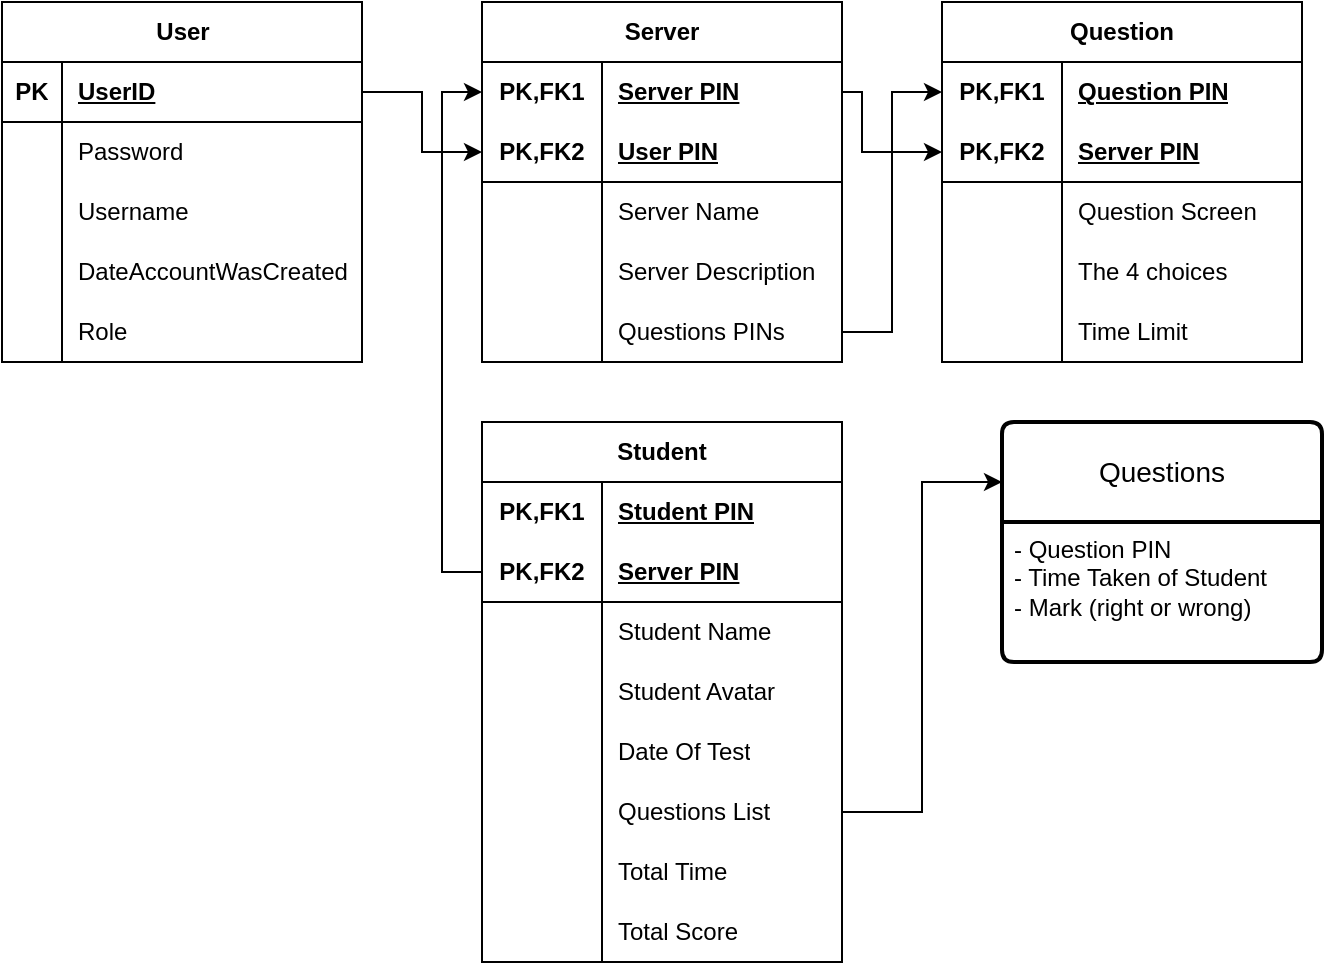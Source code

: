 <mxfile version="24.4.8" type="device">
  <diagram name="Page-1" id="FfyK7oZGWtfOumc9gwiQ">
    <mxGraphModel dx="820" dy="623" grid="1" gridSize="10" guides="1" tooltips="1" connect="1" arrows="1" fold="1" page="1" pageScale="1" pageWidth="850" pageHeight="1100" math="0" shadow="0">
      <root>
        <mxCell id="0" />
        <mxCell id="1" parent="0" />
        <mxCell id="800ZWJCJ52RKNnR1_-by-1" value="User" style="shape=table;startSize=30;container=1;collapsible=1;childLayout=tableLayout;fixedRows=1;rowLines=0;fontStyle=1;align=center;resizeLast=1;html=1;" vertex="1" parent="1">
          <mxGeometry x="60" y="230" width="180" height="180" as="geometry">
            <mxRectangle x="60" y="230" width="70" height="30" as="alternateBounds" />
          </mxGeometry>
        </mxCell>
        <mxCell id="800ZWJCJ52RKNnR1_-by-2" value="" style="shape=tableRow;horizontal=0;startSize=0;swimlaneHead=0;swimlaneBody=0;fillColor=none;collapsible=0;dropTarget=0;points=[[0,0.5],[1,0.5]];portConstraint=eastwest;top=0;left=0;right=0;bottom=1;" vertex="1" parent="800ZWJCJ52RKNnR1_-by-1">
          <mxGeometry y="30" width="180" height="30" as="geometry" />
        </mxCell>
        <mxCell id="800ZWJCJ52RKNnR1_-by-3" value="PK" style="shape=partialRectangle;connectable=0;fillColor=none;top=0;left=0;bottom=0;right=0;fontStyle=1;overflow=hidden;whiteSpace=wrap;html=1;" vertex="1" parent="800ZWJCJ52RKNnR1_-by-2">
          <mxGeometry width="30" height="30" as="geometry">
            <mxRectangle width="30" height="30" as="alternateBounds" />
          </mxGeometry>
        </mxCell>
        <mxCell id="800ZWJCJ52RKNnR1_-by-4" value="UserID" style="shape=partialRectangle;connectable=0;fillColor=none;top=0;left=0;bottom=0;right=0;align=left;spacingLeft=6;fontStyle=5;overflow=hidden;whiteSpace=wrap;html=1;" vertex="1" parent="800ZWJCJ52RKNnR1_-by-2">
          <mxGeometry x="30" width="150" height="30" as="geometry">
            <mxRectangle width="150" height="30" as="alternateBounds" />
          </mxGeometry>
        </mxCell>
        <mxCell id="800ZWJCJ52RKNnR1_-by-5" value="" style="shape=tableRow;horizontal=0;startSize=0;swimlaneHead=0;swimlaneBody=0;fillColor=none;collapsible=0;dropTarget=0;points=[[0,0.5],[1,0.5]];portConstraint=eastwest;top=0;left=0;right=0;bottom=0;" vertex="1" parent="800ZWJCJ52RKNnR1_-by-1">
          <mxGeometry y="60" width="180" height="30" as="geometry" />
        </mxCell>
        <mxCell id="800ZWJCJ52RKNnR1_-by-6" value="" style="shape=partialRectangle;connectable=0;fillColor=none;top=0;left=0;bottom=0;right=0;editable=1;overflow=hidden;whiteSpace=wrap;html=1;" vertex="1" parent="800ZWJCJ52RKNnR1_-by-5">
          <mxGeometry width="30" height="30" as="geometry">
            <mxRectangle width="30" height="30" as="alternateBounds" />
          </mxGeometry>
        </mxCell>
        <mxCell id="800ZWJCJ52RKNnR1_-by-7" value="Password" style="shape=partialRectangle;connectable=0;fillColor=none;top=0;left=0;bottom=0;right=0;align=left;spacingLeft=6;overflow=hidden;whiteSpace=wrap;html=1;" vertex="1" parent="800ZWJCJ52RKNnR1_-by-5">
          <mxGeometry x="30" width="150" height="30" as="geometry">
            <mxRectangle width="150" height="30" as="alternateBounds" />
          </mxGeometry>
        </mxCell>
        <mxCell id="800ZWJCJ52RKNnR1_-by-8" value="" style="shape=tableRow;horizontal=0;startSize=0;swimlaneHead=0;swimlaneBody=0;fillColor=none;collapsible=0;dropTarget=0;points=[[0,0.5],[1,0.5]];portConstraint=eastwest;top=0;left=0;right=0;bottom=0;" vertex="1" parent="800ZWJCJ52RKNnR1_-by-1">
          <mxGeometry y="90" width="180" height="30" as="geometry" />
        </mxCell>
        <mxCell id="800ZWJCJ52RKNnR1_-by-9" value="" style="shape=partialRectangle;connectable=0;fillColor=none;top=0;left=0;bottom=0;right=0;editable=1;overflow=hidden;whiteSpace=wrap;html=1;" vertex="1" parent="800ZWJCJ52RKNnR1_-by-8">
          <mxGeometry width="30" height="30" as="geometry">
            <mxRectangle width="30" height="30" as="alternateBounds" />
          </mxGeometry>
        </mxCell>
        <mxCell id="800ZWJCJ52RKNnR1_-by-10" value="Username" style="shape=partialRectangle;connectable=0;fillColor=none;top=0;left=0;bottom=0;right=0;align=left;spacingLeft=6;overflow=hidden;whiteSpace=wrap;html=1;" vertex="1" parent="800ZWJCJ52RKNnR1_-by-8">
          <mxGeometry x="30" width="150" height="30" as="geometry">
            <mxRectangle width="150" height="30" as="alternateBounds" />
          </mxGeometry>
        </mxCell>
        <mxCell id="800ZWJCJ52RKNnR1_-by-11" value="" style="shape=tableRow;horizontal=0;startSize=0;swimlaneHead=0;swimlaneBody=0;fillColor=none;collapsible=0;dropTarget=0;points=[[0,0.5],[1,0.5]];portConstraint=eastwest;top=0;left=0;right=0;bottom=0;" vertex="1" parent="800ZWJCJ52RKNnR1_-by-1">
          <mxGeometry y="120" width="180" height="30" as="geometry" />
        </mxCell>
        <mxCell id="800ZWJCJ52RKNnR1_-by-12" value="" style="shape=partialRectangle;connectable=0;fillColor=none;top=0;left=0;bottom=0;right=0;editable=1;overflow=hidden;whiteSpace=wrap;html=1;" vertex="1" parent="800ZWJCJ52RKNnR1_-by-11">
          <mxGeometry width="30" height="30" as="geometry">
            <mxRectangle width="30" height="30" as="alternateBounds" />
          </mxGeometry>
        </mxCell>
        <mxCell id="800ZWJCJ52RKNnR1_-by-13" value="DateAccountWasCreated" style="shape=partialRectangle;connectable=0;fillColor=none;top=0;left=0;bottom=0;right=0;align=left;spacingLeft=6;overflow=hidden;whiteSpace=wrap;html=1;" vertex="1" parent="800ZWJCJ52RKNnR1_-by-11">
          <mxGeometry x="30" width="150" height="30" as="geometry">
            <mxRectangle width="150" height="30" as="alternateBounds" />
          </mxGeometry>
        </mxCell>
        <mxCell id="800ZWJCJ52RKNnR1_-by-18" style="shape=tableRow;horizontal=0;startSize=0;swimlaneHead=0;swimlaneBody=0;fillColor=none;collapsible=0;dropTarget=0;points=[[0,0.5],[1,0.5]];portConstraint=eastwest;top=0;left=0;right=0;bottom=0;" vertex="1" parent="800ZWJCJ52RKNnR1_-by-1">
          <mxGeometry y="150" width="180" height="30" as="geometry" />
        </mxCell>
        <mxCell id="800ZWJCJ52RKNnR1_-by-19" style="shape=partialRectangle;connectable=0;fillColor=none;top=0;left=0;bottom=0;right=0;editable=1;overflow=hidden;whiteSpace=wrap;html=1;" vertex="1" parent="800ZWJCJ52RKNnR1_-by-18">
          <mxGeometry width="30" height="30" as="geometry">
            <mxRectangle width="30" height="30" as="alternateBounds" />
          </mxGeometry>
        </mxCell>
        <mxCell id="800ZWJCJ52RKNnR1_-by-20" value="Role" style="shape=partialRectangle;connectable=0;fillColor=none;top=0;left=0;bottom=0;right=0;align=left;spacingLeft=6;overflow=hidden;whiteSpace=wrap;html=1;" vertex="1" parent="800ZWJCJ52RKNnR1_-by-18">
          <mxGeometry x="30" width="150" height="30" as="geometry">
            <mxRectangle width="150" height="30" as="alternateBounds" />
          </mxGeometry>
        </mxCell>
        <mxCell id="800ZWJCJ52RKNnR1_-by-21" value="Server" style="shape=table;startSize=30;container=1;collapsible=1;childLayout=tableLayout;fixedRows=1;rowLines=0;fontStyle=1;align=center;resizeLast=1;html=1;whiteSpace=wrap;" vertex="1" parent="1">
          <mxGeometry x="300" y="230" width="180" height="180" as="geometry" />
        </mxCell>
        <mxCell id="800ZWJCJ52RKNnR1_-by-22" value="" style="shape=tableRow;horizontal=0;startSize=0;swimlaneHead=0;swimlaneBody=0;fillColor=none;collapsible=0;dropTarget=0;points=[[0,0.5],[1,0.5]];portConstraint=eastwest;top=0;left=0;right=0;bottom=0;html=1;" vertex="1" parent="800ZWJCJ52RKNnR1_-by-21">
          <mxGeometry y="30" width="180" height="30" as="geometry" />
        </mxCell>
        <mxCell id="800ZWJCJ52RKNnR1_-by-23" value="PK,FK1" style="shape=partialRectangle;connectable=0;fillColor=none;top=0;left=0;bottom=0;right=0;fontStyle=1;overflow=hidden;html=1;whiteSpace=wrap;" vertex="1" parent="800ZWJCJ52RKNnR1_-by-22">
          <mxGeometry width="60" height="30" as="geometry">
            <mxRectangle width="60" height="30" as="alternateBounds" />
          </mxGeometry>
        </mxCell>
        <mxCell id="800ZWJCJ52RKNnR1_-by-24" value="Server PIN" style="shape=partialRectangle;connectable=0;fillColor=none;top=0;left=0;bottom=0;right=0;align=left;spacingLeft=6;fontStyle=5;overflow=hidden;html=1;whiteSpace=wrap;" vertex="1" parent="800ZWJCJ52RKNnR1_-by-22">
          <mxGeometry x="60" width="120" height="30" as="geometry">
            <mxRectangle width="120" height="30" as="alternateBounds" />
          </mxGeometry>
        </mxCell>
        <mxCell id="800ZWJCJ52RKNnR1_-by-25" value="" style="shape=tableRow;horizontal=0;startSize=0;swimlaneHead=0;swimlaneBody=0;fillColor=none;collapsible=0;dropTarget=0;points=[[0,0.5],[1,0.5]];portConstraint=eastwest;top=0;left=0;right=0;bottom=1;html=1;" vertex="1" parent="800ZWJCJ52RKNnR1_-by-21">
          <mxGeometry y="60" width="180" height="30" as="geometry" />
        </mxCell>
        <mxCell id="800ZWJCJ52RKNnR1_-by-26" value="PK,FK2" style="shape=partialRectangle;connectable=0;fillColor=none;top=0;left=0;bottom=0;right=0;fontStyle=1;overflow=hidden;html=1;whiteSpace=wrap;" vertex="1" parent="800ZWJCJ52RKNnR1_-by-25">
          <mxGeometry width="60" height="30" as="geometry">
            <mxRectangle width="60" height="30" as="alternateBounds" />
          </mxGeometry>
        </mxCell>
        <mxCell id="800ZWJCJ52RKNnR1_-by-27" value="User PIN" style="shape=partialRectangle;connectable=0;fillColor=none;top=0;left=0;bottom=0;right=0;align=left;spacingLeft=6;fontStyle=5;overflow=hidden;html=1;whiteSpace=wrap;" vertex="1" parent="800ZWJCJ52RKNnR1_-by-25">
          <mxGeometry x="60" width="120" height="30" as="geometry">
            <mxRectangle width="120" height="30" as="alternateBounds" />
          </mxGeometry>
        </mxCell>
        <mxCell id="800ZWJCJ52RKNnR1_-by-28" value="" style="shape=tableRow;horizontal=0;startSize=0;swimlaneHead=0;swimlaneBody=0;fillColor=none;collapsible=0;dropTarget=0;points=[[0,0.5],[1,0.5]];portConstraint=eastwest;top=0;left=0;right=0;bottom=0;html=1;" vertex="1" parent="800ZWJCJ52RKNnR1_-by-21">
          <mxGeometry y="90" width="180" height="30" as="geometry" />
        </mxCell>
        <mxCell id="800ZWJCJ52RKNnR1_-by-29" value="" style="shape=partialRectangle;connectable=0;fillColor=none;top=0;left=0;bottom=0;right=0;editable=1;overflow=hidden;html=1;whiteSpace=wrap;" vertex="1" parent="800ZWJCJ52RKNnR1_-by-28">
          <mxGeometry width="60" height="30" as="geometry">
            <mxRectangle width="60" height="30" as="alternateBounds" />
          </mxGeometry>
        </mxCell>
        <mxCell id="800ZWJCJ52RKNnR1_-by-30" value="Server Name" style="shape=partialRectangle;connectable=0;fillColor=none;top=0;left=0;bottom=0;right=0;align=left;spacingLeft=6;overflow=hidden;html=1;whiteSpace=wrap;" vertex="1" parent="800ZWJCJ52RKNnR1_-by-28">
          <mxGeometry x="60" width="120" height="30" as="geometry">
            <mxRectangle width="120" height="30" as="alternateBounds" />
          </mxGeometry>
        </mxCell>
        <mxCell id="800ZWJCJ52RKNnR1_-by-31" value="" style="shape=tableRow;horizontal=0;startSize=0;swimlaneHead=0;swimlaneBody=0;fillColor=none;collapsible=0;dropTarget=0;points=[[0,0.5],[1,0.5]];portConstraint=eastwest;top=0;left=0;right=0;bottom=0;html=1;" vertex="1" parent="800ZWJCJ52RKNnR1_-by-21">
          <mxGeometry y="120" width="180" height="30" as="geometry" />
        </mxCell>
        <mxCell id="800ZWJCJ52RKNnR1_-by-32" value="" style="shape=partialRectangle;connectable=0;fillColor=none;top=0;left=0;bottom=0;right=0;editable=1;overflow=hidden;html=1;whiteSpace=wrap;" vertex="1" parent="800ZWJCJ52RKNnR1_-by-31">
          <mxGeometry width="60" height="30" as="geometry">
            <mxRectangle width="60" height="30" as="alternateBounds" />
          </mxGeometry>
        </mxCell>
        <mxCell id="800ZWJCJ52RKNnR1_-by-33" value="Server Description" style="shape=partialRectangle;connectable=0;fillColor=none;top=0;left=0;bottom=0;right=0;align=left;spacingLeft=6;overflow=hidden;html=1;whiteSpace=wrap;" vertex="1" parent="800ZWJCJ52RKNnR1_-by-31">
          <mxGeometry x="60" width="120" height="30" as="geometry">
            <mxRectangle width="120" height="30" as="alternateBounds" />
          </mxGeometry>
        </mxCell>
        <mxCell id="800ZWJCJ52RKNnR1_-by-34" style="shape=tableRow;horizontal=0;startSize=0;swimlaneHead=0;swimlaneBody=0;fillColor=none;collapsible=0;dropTarget=0;points=[[0,0.5],[1,0.5]];portConstraint=eastwest;top=0;left=0;right=0;bottom=0;html=1;" vertex="1" parent="800ZWJCJ52RKNnR1_-by-21">
          <mxGeometry y="150" width="180" height="30" as="geometry" />
        </mxCell>
        <mxCell id="800ZWJCJ52RKNnR1_-by-35" style="shape=partialRectangle;connectable=0;fillColor=none;top=0;left=0;bottom=0;right=0;editable=1;overflow=hidden;html=1;whiteSpace=wrap;" vertex="1" parent="800ZWJCJ52RKNnR1_-by-34">
          <mxGeometry width="60" height="30" as="geometry">
            <mxRectangle width="60" height="30" as="alternateBounds" />
          </mxGeometry>
        </mxCell>
        <mxCell id="800ZWJCJ52RKNnR1_-by-36" value="Questions PINs" style="shape=partialRectangle;connectable=0;fillColor=none;top=0;left=0;bottom=0;right=0;align=left;spacingLeft=6;overflow=hidden;html=1;whiteSpace=wrap;" vertex="1" parent="800ZWJCJ52RKNnR1_-by-34">
          <mxGeometry x="60" width="120" height="30" as="geometry">
            <mxRectangle width="120" height="30" as="alternateBounds" />
          </mxGeometry>
        </mxCell>
        <mxCell id="800ZWJCJ52RKNnR1_-by-37" style="edgeStyle=orthogonalEdgeStyle;rounded=0;orthogonalLoop=1;jettySize=auto;html=1;" edge="1" parent="1" source="800ZWJCJ52RKNnR1_-by-2" target="800ZWJCJ52RKNnR1_-by-25">
          <mxGeometry relative="1" as="geometry" />
        </mxCell>
        <mxCell id="800ZWJCJ52RKNnR1_-by-38" value="Question" style="shape=table;startSize=30;container=1;collapsible=1;childLayout=tableLayout;fixedRows=1;rowLines=0;fontStyle=1;align=center;resizeLast=1;html=1;whiteSpace=wrap;" vertex="1" parent="1">
          <mxGeometry x="530" y="230" width="180" height="180" as="geometry" />
        </mxCell>
        <mxCell id="800ZWJCJ52RKNnR1_-by-39" value="" style="shape=tableRow;horizontal=0;startSize=0;swimlaneHead=0;swimlaneBody=0;fillColor=none;collapsible=0;dropTarget=0;points=[[0,0.5],[1,0.5]];portConstraint=eastwest;top=0;left=0;right=0;bottom=0;html=1;" vertex="1" parent="800ZWJCJ52RKNnR1_-by-38">
          <mxGeometry y="30" width="180" height="30" as="geometry" />
        </mxCell>
        <mxCell id="800ZWJCJ52RKNnR1_-by-40" value="PK,FK1" style="shape=partialRectangle;connectable=0;fillColor=none;top=0;left=0;bottom=0;right=0;fontStyle=1;overflow=hidden;html=1;whiteSpace=wrap;" vertex="1" parent="800ZWJCJ52RKNnR1_-by-39">
          <mxGeometry width="60" height="30" as="geometry">
            <mxRectangle width="60" height="30" as="alternateBounds" />
          </mxGeometry>
        </mxCell>
        <mxCell id="800ZWJCJ52RKNnR1_-by-41" value="Question PIN" style="shape=partialRectangle;connectable=0;fillColor=none;top=0;left=0;bottom=0;right=0;align=left;spacingLeft=6;fontStyle=5;overflow=hidden;html=1;whiteSpace=wrap;" vertex="1" parent="800ZWJCJ52RKNnR1_-by-39">
          <mxGeometry x="60" width="120" height="30" as="geometry">
            <mxRectangle width="120" height="30" as="alternateBounds" />
          </mxGeometry>
        </mxCell>
        <mxCell id="800ZWJCJ52RKNnR1_-by-42" value="" style="shape=tableRow;horizontal=0;startSize=0;swimlaneHead=0;swimlaneBody=0;fillColor=none;collapsible=0;dropTarget=0;points=[[0,0.5],[1,0.5]];portConstraint=eastwest;top=0;left=0;right=0;bottom=1;html=1;" vertex="1" parent="800ZWJCJ52RKNnR1_-by-38">
          <mxGeometry y="60" width="180" height="30" as="geometry" />
        </mxCell>
        <mxCell id="800ZWJCJ52RKNnR1_-by-43" value="PK,FK2" style="shape=partialRectangle;connectable=0;fillColor=none;top=0;left=0;bottom=0;right=0;fontStyle=1;overflow=hidden;html=1;whiteSpace=wrap;" vertex="1" parent="800ZWJCJ52RKNnR1_-by-42">
          <mxGeometry width="60" height="30" as="geometry">
            <mxRectangle width="60" height="30" as="alternateBounds" />
          </mxGeometry>
        </mxCell>
        <mxCell id="800ZWJCJ52RKNnR1_-by-44" value="Server PIN" style="shape=partialRectangle;connectable=0;fillColor=none;top=0;left=0;bottom=0;right=0;align=left;spacingLeft=6;fontStyle=5;overflow=hidden;html=1;whiteSpace=wrap;" vertex="1" parent="800ZWJCJ52RKNnR1_-by-42">
          <mxGeometry x="60" width="120" height="30" as="geometry">
            <mxRectangle width="120" height="30" as="alternateBounds" />
          </mxGeometry>
        </mxCell>
        <mxCell id="800ZWJCJ52RKNnR1_-by-45" value="" style="shape=tableRow;horizontal=0;startSize=0;swimlaneHead=0;swimlaneBody=0;fillColor=none;collapsible=0;dropTarget=0;points=[[0,0.5],[1,0.5]];portConstraint=eastwest;top=0;left=0;right=0;bottom=0;html=1;" vertex="1" parent="800ZWJCJ52RKNnR1_-by-38">
          <mxGeometry y="90" width="180" height="30" as="geometry" />
        </mxCell>
        <mxCell id="800ZWJCJ52RKNnR1_-by-46" value="" style="shape=partialRectangle;connectable=0;fillColor=none;top=0;left=0;bottom=0;right=0;editable=1;overflow=hidden;html=1;whiteSpace=wrap;" vertex="1" parent="800ZWJCJ52RKNnR1_-by-45">
          <mxGeometry width="60" height="30" as="geometry">
            <mxRectangle width="60" height="30" as="alternateBounds" />
          </mxGeometry>
        </mxCell>
        <mxCell id="800ZWJCJ52RKNnR1_-by-47" value="Question Screen" style="shape=partialRectangle;connectable=0;fillColor=none;top=0;left=0;bottom=0;right=0;align=left;spacingLeft=6;overflow=hidden;html=1;whiteSpace=wrap;" vertex="1" parent="800ZWJCJ52RKNnR1_-by-45">
          <mxGeometry x="60" width="120" height="30" as="geometry">
            <mxRectangle width="120" height="30" as="alternateBounds" />
          </mxGeometry>
        </mxCell>
        <mxCell id="800ZWJCJ52RKNnR1_-by-48" value="" style="shape=tableRow;horizontal=0;startSize=0;swimlaneHead=0;swimlaneBody=0;fillColor=none;collapsible=0;dropTarget=0;points=[[0,0.5],[1,0.5]];portConstraint=eastwest;top=0;left=0;right=0;bottom=0;html=1;" vertex="1" parent="800ZWJCJ52RKNnR1_-by-38">
          <mxGeometry y="120" width="180" height="30" as="geometry" />
        </mxCell>
        <mxCell id="800ZWJCJ52RKNnR1_-by-49" value="" style="shape=partialRectangle;connectable=0;fillColor=none;top=0;left=0;bottom=0;right=0;editable=1;overflow=hidden;html=1;whiteSpace=wrap;" vertex="1" parent="800ZWJCJ52RKNnR1_-by-48">
          <mxGeometry width="60" height="30" as="geometry">
            <mxRectangle width="60" height="30" as="alternateBounds" />
          </mxGeometry>
        </mxCell>
        <mxCell id="800ZWJCJ52RKNnR1_-by-50" value="The 4 choices" style="shape=partialRectangle;connectable=0;fillColor=none;top=0;left=0;bottom=0;right=0;align=left;spacingLeft=6;overflow=hidden;html=1;whiteSpace=wrap;" vertex="1" parent="800ZWJCJ52RKNnR1_-by-48">
          <mxGeometry x="60" width="120" height="30" as="geometry">
            <mxRectangle width="120" height="30" as="alternateBounds" />
          </mxGeometry>
        </mxCell>
        <mxCell id="800ZWJCJ52RKNnR1_-by-51" style="shape=tableRow;horizontal=0;startSize=0;swimlaneHead=0;swimlaneBody=0;fillColor=none;collapsible=0;dropTarget=0;points=[[0,0.5],[1,0.5]];portConstraint=eastwest;top=0;left=0;right=0;bottom=0;html=1;" vertex="1" parent="800ZWJCJ52RKNnR1_-by-38">
          <mxGeometry y="150" width="180" height="30" as="geometry" />
        </mxCell>
        <mxCell id="800ZWJCJ52RKNnR1_-by-52" style="shape=partialRectangle;connectable=0;fillColor=none;top=0;left=0;bottom=0;right=0;editable=1;overflow=hidden;html=1;whiteSpace=wrap;" vertex="1" parent="800ZWJCJ52RKNnR1_-by-51">
          <mxGeometry width="60" height="30" as="geometry">
            <mxRectangle width="60" height="30" as="alternateBounds" />
          </mxGeometry>
        </mxCell>
        <mxCell id="800ZWJCJ52RKNnR1_-by-53" value="Time Limit" style="shape=partialRectangle;connectable=0;fillColor=none;top=0;left=0;bottom=0;right=0;align=left;spacingLeft=6;overflow=hidden;html=1;whiteSpace=wrap;" vertex="1" parent="800ZWJCJ52RKNnR1_-by-51">
          <mxGeometry x="60" width="120" height="30" as="geometry">
            <mxRectangle width="120" height="30" as="alternateBounds" />
          </mxGeometry>
        </mxCell>
        <mxCell id="800ZWJCJ52RKNnR1_-by-54" style="edgeStyle=orthogonalEdgeStyle;rounded=0;orthogonalLoop=1;jettySize=auto;html=1;" edge="1" parent="1" source="800ZWJCJ52RKNnR1_-by-34" target="800ZWJCJ52RKNnR1_-by-39">
          <mxGeometry relative="1" as="geometry" />
        </mxCell>
        <mxCell id="800ZWJCJ52RKNnR1_-by-55" style="edgeStyle=orthogonalEdgeStyle;rounded=0;orthogonalLoop=1;jettySize=auto;html=1;" edge="1" parent="1" source="800ZWJCJ52RKNnR1_-by-22" target="800ZWJCJ52RKNnR1_-by-42">
          <mxGeometry relative="1" as="geometry">
            <Array as="points">
              <mxPoint x="490" y="275" />
              <mxPoint x="490" y="305" />
            </Array>
          </mxGeometry>
        </mxCell>
        <mxCell id="800ZWJCJ52RKNnR1_-by-56" value="Student" style="shape=table;startSize=30;container=1;collapsible=1;childLayout=tableLayout;fixedRows=1;rowLines=0;fontStyle=1;align=center;resizeLast=1;html=1;whiteSpace=wrap;" vertex="1" parent="1">
          <mxGeometry x="300" y="440" width="180" height="270" as="geometry" />
        </mxCell>
        <mxCell id="800ZWJCJ52RKNnR1_-by-57" value="" style="shape=tableRow;horizontal=0;startSize=0;swimlaneHead=0;swimlaneBody=0;fillColor=none;collapsible=0;dropTarget=0;points=[[0,0.5],[1,0.5]];portConstraint=eastwest;top=0;left=0;right=0;bottom=0;html=1;" vertex="1" parent="800ZWJCJ52RKNnR1_-by-56">
          <mxGeometry y="30" width="180" height="30" as="geometry" />
        </mxCell>
        <mxCell id="800ZWJCJ52RKNnR1_-by-58" value="PK,FK1" style="shape=partialRectangle;connectable=0;fillColor=none;top=0;left=0;bottom=0;right=0;fontStyle=1;overflow=hidden;html=1;whiteSpace=wrap;" vertex="1" parent="800ZWJCJ52RKNnR1_-by-57">
          <mxGeometry width="60" height="30" as="geometry">
            <mxRectangle width="60" height="30" as="alternateBounds" />
          </mxGeometry>
        </mxCell>
        <mxCell id="800ZWJCJ52RKNnR1_-by-59" value="Student PIN" style="shape=partialRectangle;connectable=0;fillColor=none;top=0;left=0;bottom=0;right=0;align=left;spacingLeft=6;fontStyle=5;overflow=hidden;html=1;whiteSpace=wrap;" vertex="1" parent="800ZWJCJ52RKNnR1_-by-57">
          <mxGeometry x="60" width="120" height="30" as="geometry">
            <mxRectangle width="120" height="30" as="alternateBounds" />
          </mxGeometry>
        </mxCell>
        <mxCell id="800ZWJCJ52RKNnR1_-by-60" value="" style="shape=tableRow;horizontal=0;startSize=0;swimlaneHead=0;swimlaneBody=0;fillColor=none;collapsible=0;dropTarget=0;points=[[0,0.5],[1,0.5]];portConstraint=eastwest;top=0;left=0;right=0;bottom=1;html=1;" vertex="1" parent="800ZWJCJ52RKNnR1_-by-56">
          <mxGeometry y="60" width="180" height="30" as="geometry" />
        </mxCell>
        <mxCell id="800ZWJCJ52RKNnR1_-by-61" value="PK,FK2" style="shape=partialRectangle;connectable=0;fillColor=none;top=0;left=0;bottom=0;right=0;fontStyle=1;overflow=hidden;html=1;whiteSpace=wrap;" vertex="1" parent="800ZWJCJ52RKNnR1_-by-60">
          <mxGeometry width="60" height="30" as="geometry">
            <mxRectangle width="60" height="30" as="alternateBounds" />
          </mxGeometry>
        </mxCell>
        <mxCell id="800ZWJCJ52RKNnR1_-by-62" value="Server PIN" style="shape=partialRectangle;connectable=0;fillColor=none;top=0;left=0;bottom=0;right=0;align=left;spacingLeft=6;fontStyle=5;overflow=hidden;html=1;whiteSpace=wrap;" vertex="1" parent="800ZWJCJ52RKNnR1_-by-60">
          <mxGeometry x="60" width="120" height="30" as="geometry">
            <mxRectangle width="120" height="30" as="alternateBounds" />
          </mxGeometry>
        </mxCell>
        <mxCell id="800ZWJCJ52RKNnR1_-by-81" style="shape=tableRow;horizontal=0;startSize=0;swimlaneHead=0;swimlaneBody=0;fillColor=none;collapsible=0;dropTarget=0;points=[[0,0.5],[1,0.5]];portConstraint=eastwest;top=0;left=0;right=0;bottom=0;html=1;" vertex="1" parent="800ZWJCJ52RKNnR1_-by-56">
          <mxGeometry y="90" width="180" height="30" as="geometry" />
        </mxCell>
        <mxCell id="800ZWJCJ52RKNnR1_-by-82" style="shape=partialRectangle;connectable=0;fillColor=none;top=0;left=0;bottom=0;right=0;editable=1;overflow=hidden;html=1;whiteSpace=wrap;" vertex="1" parent="800ZWJCJ52RKNnR1_-by-81">
          <mxGeometry width="60" height="30" as="geometry">
            <mxRectangle width="60" height="30" as="alternateBounds" />
          </mxGeometry>
        </mxCell>
        <mxCell id="800ZWJCJ52RKNnR1_-by-83" value="Student Name" style="shape=partialRectangle;connectable=0;fillColor=none;top=0;left=0;bottom=0;right=0;align=left;spacingLeft=6;overflow=hidden;html=1;whiteSpace=wrap;" vertex="1" parent="800ZWJCJ52RKNnR1_-by-81">
          <mxGeometry x="60" width="120" height="30" as="geometry">
            <mxRectangle width="120" height="30" as="alternateBounds" />
          </mxGeometry>
        </mxCell>
        <mxCell id="800ZWJCJ52RKNnR1_-by-87" style="shape=tableRow;horizontal=0;startSize=0;swimlaneHead=0;swimlaneBody=0;fillColor=none;collapsible=0;dropTarget=0;points=[[0,0.5],[1,0.5]];portConstraint=eastwest;top=0;left=0;right=0;bottom=0;html=1;" vertex="1" parent="800ZWJCJ52RKNnR1_-by-56">
          <mxGeometry y="120" width="180" height="30" as="geometry" />
        </mxCell>
        <mxCell id="800ZWJCJ52RKNnR1_-by-88" style="shape=partialRectangle;connectable=0;fillColor=none;top=0;left=0;bottom=0;right=0;editable=1;overflow=hidden;html=1;whiteSpace=wrap;" vertex="1" parent="800ZWJCJ52RKNnR1_-by-87">
          <mxGeometry width="60" height="30" as="geometry">
            <mxRectangle width="60" height="30" as="alternateBounds" />
          </mxGeometry>
        </mxCell>
        <mxCell id="800ZWJCJ52RKNnR1_-by-89" value="Student Avatar" style="shape=partialRectangle;connectable=0;fillColor=none;top=0;left=0;bottom=0;right=0;align=left;spacingLeft=6;overflow=hidden;html=1;whiteSpace=wrap;" vertex="1" parent="800ZWJCJ52RKNnR1_-by-87">
          <mxGeometry x="60" width="120" height="30" as="geometry">
            <mxRectangle width="120" height="30" as="alternateBounds" />
          </mxGeometry>
        </mxCell>
        <mxCell id="800ZWJCJ52RKNnR1_-by-90" style="shape=tableRow;horizontal=0;startSize=0;swimlaneHead=0;swimlaneBody=0;fillColor=none;collapsible=0;dropTarget=0;points=[[0,0.5],[1,0.5]];portConstraint=eastwest;top=0;left=0;right=0;bottom=0;html=1;" vertex="1" parent="800ZWJCJ52RKNnR1_-by-56">
          <mxGeometry y="150" width="180" height="30" as="geometry" />
        </mxCell>
        <mxCell id="800ZWJCJ52RKNnR1_-by-91" style="shape=partialRectangle;connectable=0;fillColor=none;top=0;left=0;bottom=0;right=0;editable=1;overflow=hidden;html=1;whiteSpace=wrap;" vertex="1" parent="800ZWJCJ52RKNnR1_-by-90">
          <mxGeometry width="60" height="30" as="geometry">
            <mxRectangle width="60" height="30" as="alternateBounds" />
          </mxGeometry>
        </mxCell>
        <mxCell id="800ZWJCJ52RKNnR1_-by-92" value="Date Of Test" style="shape=partialRectangle;connectable=0;fillColor=none;top=0;left=0;bottom=0;right=0;align=left;spacingLeft=6;overflow=hidden;html=1;whiteSpace=wrap;" vertex="1" parent="800ZWJCJ52RKNnR1_-by-90">
          <mxGeometry x="60" width="120" height="30" as="geometry">
            <mxRectangle width="120" height="30" as="alternateBounds" />
          </mxGeometry>
        </mxCell>
        <mxCell id="800ZWJCJ52RKNnR1_-by-63" value="" style="shape=tableRow;horizontal=0;startSize=0;swimlaneHead=0;swimlaneBody=0;fillColor=none;collapsible=0;dropTarget=0;points=[[0,0.5],[1,0.5]];portConstraint=eastwest;top=0;left=0;right=0;bottom=0;html=1;" vertex="1" parent="800ZWJCJ52RKNnR1_-by-56">
          <mxGeometry y="180" width="180" height="30" as="geometry" />
        </mxCell>
        <mxCell id="800ZWJCJ52RKNnR1_-by-64" value="" style="shape=partialRectangle;connectable=0;fillColor=none;top=0;left=0;bottom=0;right=0;editable=1;overflow=hidden;html=1;whiteSpace=wrap;" vertex="1" parent="800ZWJCJ52RKNnR1_-by-63">
          <mxGeometry width="60" height="30" as="geometry">
            <mxRectangle width="60" height="30" as="alternateBounds" />
          </mxGeometry>
        </mxCell>
        <mxCell id="800ZWJCJ52RKNnR1_-by-65" value="Questions List" style="shape=partialRectangle;connectable=0;fillColor=none;top=0;left=0;bottom=0;right=0;align=left;spacingLeft=6;overflow=hidden;html=1;whiteSpace=wrap;" vertex="1" parent="800ZWJCJ52RKNnR1_-by-63">
          <mxGeometry x="60" width="120" height="30" as="geometry">
            <mxRectangle width="120" height="30" as="alternateBounds" />
          </mxGeometry>
        </mxCell>
        <mxCell id="800ZWJCJ52RKNnR1_-by-66" value="" style="shape=tableRow;horizontal=0;startSize=0;swimlaneHead=0;swimlaneBody=0;fillColor=none;collapsible=0;dropTarget=0;points=[[0,0.5],[1,0.5]];portConstraint=eastwest;top=0;left=0;right=0;bottom=0;html=1;" vertex="1" parent="800ZWJCJ52RKNnR1_-by-56">
          <mxGeometry y="210" width="180" height="30" as="geometry" />
        </mxCell>
        <mxCell id="800ZWJCJ52RKNnR1_-by-67" value="" style="shape=partialRectangle;connectable=0;fillColor=none;top=0;left=0;bottom=0;right=0;editable=1;overflow=hidden;html=1;whiteSpace=wrap;" vertex="1" parent="800ZWJCJ52RKNnR1_-by-66">
          <mxGeometry width="60" height="30" as="geometry">
            <mxRectangle width="60" height="30" as="alternateBounds" />
          </mxGeometry>
        </mxCell>
        <mxCell id="800ZWJCJ52RKNnR1_-by-68" value="Total Time" style="shape=partialRectangle;connectable=0;fillColor=none;top=0;left=0;bottom=0;right=0;align=left;spacingLeft=6;overflow=hidden;html=1;whiteSpace=wrap;" vertex="1" parent="800ZWJCJ52RKNnR1_-by-66">
          <mxGeometry x="60" width="120" height="30" as="geometry">
            <mxRectangle width="120" height="30" as="alternateBounds" />
          </mxGeometry>
        </mxCell>
        <mxCell id="800ZWJCJ52RKNnR1_-by-72" style="shape=tableRow;horizontal=0;startSize=0;swimlaneHead=0;swimlaneBody=0;fillColor=none;collapsible=0;dropTarget=0;points=[[0,0.5],[1,0.5]];portConstraint=eastwest;top=0;left=0;right=0;bottom=0;html=1;" vertex="1" parent="800ZWJCJ52RKNnR1_-by-56">
          <mxGeometry y="240" width="180" height="30" as="geometry" />
        </mxCell>
        <mxCell id="800ZWJCJ52RKNnR1_-by-73" style="shape=partialRectangle;connectable=0;fillColor=none;top=0;left=0;bottom=0;right=0;editable=1;overflow=hidden;html=1;whiteSpace=wrap;" vertex="1" parent="800ZWJCJ52RKNnR1_-by-72">
          <mxGeometry width="60" height="30" as="geometry">
            <mxRectangle width="60" height="30" as="alternateBounds" />
          </mxGeometry>
        </mxCell>
        <mxCell id="800ZWJCJ52RKNnR1_-by-74" value="Total Score" style="shape=partialRectangle;connectable=0;fillColor=none;top=0;left=0;bottom=0;right=0;align=left;spacingLeft=6;overflow=hidden;html=1;whiteSpace=wrap;" vertex="1" parent="800ZWJCJ52RKNnR1_-by-72">
          <mxGeometry x="60" width="120" height="30" as="geometry">
            <mxRectangle width="120" height="30" as="alternateBounds" />
          </mxGeometry>
        </mxCell>
        <mxCell id="800ZWJCJ52RKNnR1_-by-69" value="Questions" style="swimlane;childLayout=stackLayout;horizontal=1;startSize=50;horizontalStack=0;rounded=1;fontSize=14;fontStyle=0;strokeWidth=2;resizeParent=0;resizeLast=1;shadow=0;dashed=0;align=center;arcSize=4;whiteSpace=wrap;html=1;" vertex="1" parent="1">
          <mxGeometry x="560" y="440" width="160" height="120" as="geometry" />
        </mxCell>
        <mxCell id="800ZWJCJ52RKNnR1_-by-70" value="- Question PIN&amp;nbsp;&lt;div&gt;- Time Taken of Student&lt;/div&gt;&lt;div&gt;- Mark (right or wrong)&amp;nbsp;&lt;/div&gt;" style="align=left;strokeColor=none;fillColor=none;spacingLeft=4;fontSize=12;verticalAlign=top;resizable=0;rotatable=0;part=1;html=1;" vertex="1" parent="800ZWJCJ52RKNnR1_-by-69">
          <mxGeometry y="50" width="160" height="70" as="geometry" />
        </mxCell>
        <mxCell id="800ZWJCJ52RKNnR1_-by-71" style="edgeStyle=orthogonalEdgeStyle;rounded=0;orthogonalLoop=1;jettySize=auto;html=1;entryX=0;entryY=0.25;entryDx=0;entryDy=0;" edge="1" parent="1" source="800ZWJCJ52RKNnR1_-by-63" target="800ZWJCJ52RKNnR1_-by-69">
          <mxGeometry relative="1" as="geometry" />
        </mxCell>
        <mxCell id="800ZWJCJ52RKNnR1_-by-93" style="edgeStyle=orthogonalEdgeStyle;rounded=0;orthogonalLoop=1;jettySize=auto;html=1;entryX=0;entryY=0.5;entryDx=0;entryDy=0;" edge="1" parent="1" source="800ZWJCJ52RKNnR1_-by-60" target="800ZWJCJ52RKNnR1_-by-22">
          <mxGeometry relative="1" as="geometry" />
        </mxCell>
      </root>
    </mxGraphModel>
  </diagram>
</mxfile>
